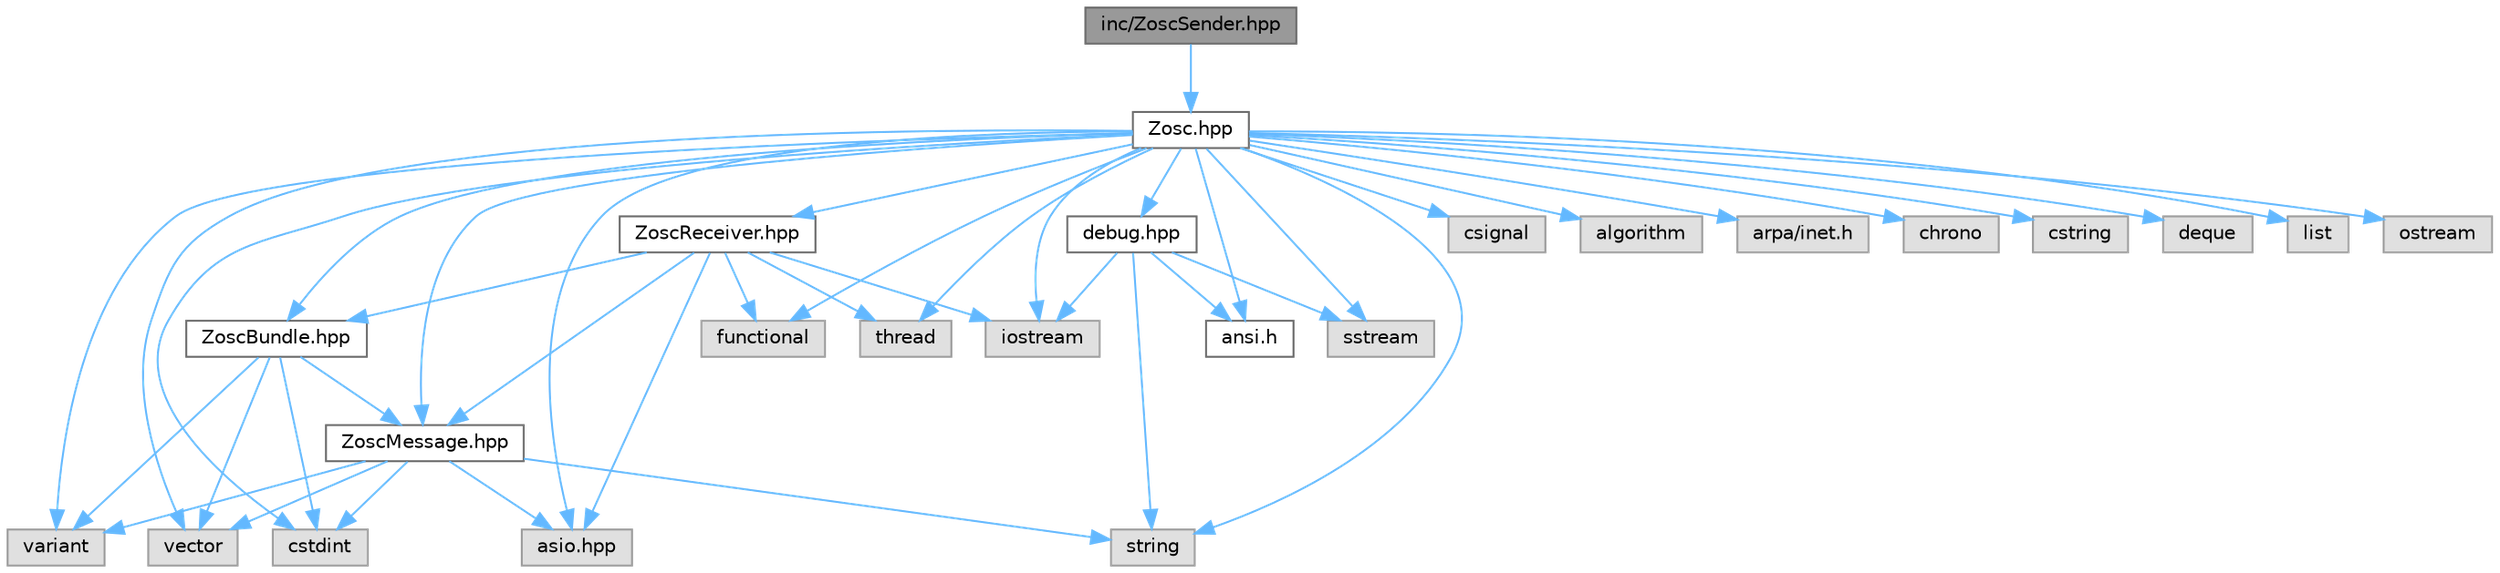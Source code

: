 digraph "inc/ZoscSender.hpp"
{
 // LATEX_PDF_SIZE
  bgcolor="transparent";
  edge [fontname=Helvetica,fontsize=10,labelfontname=Helvetica,labelfontsize=10];
  node [fontname=Helvetica,fontsize=10,shape=box,height=0.2,width=0.4];
  Node1 [id="Node000001",label="inc/ZoscSender.hpp",height=0.2,width=0.4,color="gray40", fillcolor="grey60", style="filled", fontcolor="black",tooltip=" "];
  Node1 -> Node2 [id="edge1_Node000001_Node000002",color="steelblue1",style="solid",tooltip=" "];
  Node2 [id="Node000002",label="Zosc.hpp",height=0.2,width=0.4,color="grey40", fillcolor="white", style="filled",URL="$Zosc_8hpp.html",tooltip=" "];
  Node2 -> Node3 [id="edge2_Node000002_Node000003",color="steelblue1",style="solid",tooltip=" "];
  Node3 [id="Node000003",label="ZoscMessage.hpp",height=0.2,width=0.4,color="grey40", fillcolor="white", style="filled",URL="$ZoscMessage_8hpp.html",tooltip=" "];
  Node3 -> Node4 [id="edge3_Node000003_Node000004",color="steelblue1",style="solid",tooltip=" "];
  Node4 [id="Node000004",label="asio.hpp",height=0.2,width=0.4,color="grey60", fillcolor="#E0E0E0", style="filled",tooltip=" "];
  Node3 -> Node5 [id="edge4_Node000003_Node000005",color="steelblue1",style="solid",tooltip=" "];
  Node5 [id="Node000005",label="cstdint",height=0.2,width=0.4,color="grey60", fillcolor="#E0E0E0", style="filled",tooltip=" "];
  Node3 -> Node6 [id="edge5_Node000003_Node000006",color="steelblue1",style="solid",tooltip=" "];
  Node6 [id="Node000006",label="string",height=0.2,width=0.4,color="grey60", fillcolor="#E0E0E0", style="filled",tooltip=" "];
  Node3 -> Node7 [id="edge6_Node000003_Node000007",color="steelblue1",style="solid",tooltip=" "];
  Node7 [id="Node000007",label="variant",height=0.2,width=0.4,color="grey60", fillcolor="#E0E0E0", style="filled",tooltip=" "];
  Node3 -> Node8 [id="edge7_Node000003_Node000008",color="steelblue1",style="solid",tooltip=" "];
  Node8 [id="Node000008",label="vector",height=0.2,width=0.4,color="grey60", fillcolor="#E0E0E0", style="filled",tooltip=" "];
  Node2 -> Node9 [id="edge8_Node000002_Node000009",color="steelblue1",style="solid",tooltip=" "];
  Node9 [id="Node000009",label="ZoscReceiver.hpp",height=0.2,width=0.4,color="grey40", fillcolor="white", style="filled",URL="$ZoscReceiver_8hpp.html",tooltip=" "];
  Node9 -> Node10 [id="edge9_Node000009_Node000010",color="steelblue1",style="solid",tooltip=" "];
  Node10 [id="Node000010",label="ZoscBundle.hpp",height=0.2,width=0.4,color="grey40", fillcolor="white", style="filled",URL="$ZoscBundle_8hpp.html",tooltip=" "];
  Node10 -> Node3 [id="edge10_Node000010_Node000003",color="steelblue1",style="solid",tooltip=" "];
  Node10 -> Node5 [id="edge11_Node000010_Node000005",color="steelblue1",style="solid",tooltip=" "];
  Node10 -> Node7 [id="edge12_Node000010_Node000007",color="steelblue1",style="solid",tooltip=" "];
  Node10 -> Node8 [id="edge13_Node000010_Node000008",color="steelblue1",style="solid",tooltip=" "];
  Node9 -> Node3 [id="edge14_Node000009_Node000003",color="steelblue1",style="solid",tooltip=" "];
  Node9 -> Node4 [id="edge15_Node000009_Node000004",color="steelblue1",style="solid",tooltip=" "];
  Node9 -> Node11 [id="edge16_Node000009_Node000011",color="steelblue1",style="solid",tooltip=" "];
  Node11 [id="Node000011",label="functional",height=0.2,width=0.4,color="grey60", fillcolor="#E0E0E0", style="filled",tooltip=" "];
  Node9 -> Node12 [id="edge17_Node000009_Node000012",color="steelblue1",style="solid",tooltip=" "];
  Node12 [id="Node000012",label="iostream",height=0.2,width=0.4,color="grey60", fillcolor="#E0E0E0", style="filled",tooltip=" "];
  Node9 -> Node13 [id="edge18_Node000009_Node000013",color="steelblue1",style="solid",tooltip=" "];
  Node13 [id="Node000013",label="thread",height=0.2,width=0.4,color="grey60", fillcolor="#E0E0E0", style="filled",tooltip=" "];
  Node2 -> Node10 [id="edge19_Node000002_Node000010",color="steelblue1",style="solid",tooltip=" "];
  Node2 -> Node14 [id="edge20_Node000002_Node000014",color="steelblue1",style="solid",tooltip=" "];
  Node14 [id="Node000014",label="ansi.h",height=0.2,width=0.4,color="grey40", fillcolor="white", style="filled",URL="$ansi_8h.html",tooltip=" "];
  Node2 -> Node15 [id="edge21_Node000002_Node000015",color="steelblue1",style="solid",tooltip=" "];
  Node15 [id="Node000015",label="debug.hpp",height=0.2,width=0.4,color="grey40", fillcolor="white", style="filled",URL="$debug_8hpp.html",tooltip=" "];
  Node15 -> Node14 [id="edge22_Node000015_Node000014",color="steelblue1",style="solid",tooltip=" "];
  Node15 -> Node12 [id="edge23_Node000015_Node000012",color="steelblue1",style="solid",tooltip=" "];
  Node15 -> Node16 [id="edge24_Node000015_Node000016",color="steelblue1",style="solid",tooltip=" "];
  Node16 [id="Node000016",label="sstream",height=0.2,width=0.4,color="grey60", fillcolor="#E0E0E0", style="filled",tooltip=" "];
  Node15 -> Node6 [id="edge25_Node000015_Node000006",color="steelblue1",style="solid",tooltip=" "];
  Node2 -> Node17 [id="edge26_Node000002_Node000017",color="steelblue1",style="solid",tooltip=" "];
  Node17 [id="Node000017",label="csignal",height=0.2,width=0.4,color="grey60", fillcolor="#E0E0E0", style="filled",tooltip=" "];
  Node2 -> Node18 [id="edge27_Node000002_Node000018",color="steelblue1",style="solid",tooltip=" "];
  Node18 [id="Node000018",label="algorithm",height=0.2,width=0.4,color="grey60", fillcolor="#E0E0E0", style="filled",tooltip=" "];
  Node2 -> Node19 [id="edge28_Node000002_Node000019",color="steelblue1",style="solid",tooltip=" "];
  Node19 [id="Node000019",label="arpa/inet.h",height=0.2,width=0.4,color="grey60", fillcolor="#E0E0E0", style="filled",tooltip=" "];
  Node2 -> Node4 [id="edge29_Node000002_Node000004",color="steelblue1",style="solid",tooltip=" "];
  Node2 -> Node20 [id="edge30_Node000002_Node000020",color="steelblue1",style="solid",tooltip=" "];
  Node20 [id="Node000020",label="chrono",height=0.2,width=0.4,color="grey60", fillcolor="#E0E0E0", style="filled",tooltip=" "];
  Node2 -> Node5 [id="edge31_Node000002_Node000005",color="steelblue1",style="solid",tooltip=" "];
  Node2 -> Node21 [id="edge32_Node000002_Node000021",color="steelblue1",style="solid",tooltip=" "];
  Node21 [id="Node000021",label="cstring",height=0.2,width=0.4,color="grey60", fillcolor="#E0E0E0", style="filled",tooltip=" "];
  Node2 -> Node22 [id="edge33_Node000002_Node000022",color="steelblue1",style="solid",tooltip=" "];
  Node22 [id="Node000022",label="deque",height=0.2,width=0.4,color="grey60", fillcolor="#E0E0E0", style="filled",tooltip=" "];
  Node2 -> Node11 [id="edge34_Node000002_Node000011",color="steelblue1",style="solid",tooltip=" "];
  Node2 -> Node12 [id="edge35_Node000002_Node000012",color="steelblue1",style="solid",tooltip=" "];
  Node2 -> Node23 [id="edge36_Node000002_Node000023",color="steelblue1",style="solid",tooltip=" "];
  Node23 [id="Node000023",label="list",height=0.2,width=0.4,color="grey60", fillcolor="#E0E0E0", style="filled",tooltip=" "];
  Node2 -> Node24 [id="edge37_Node000002_Node000024",color="steelblue1",style="solid",tooltip=" "];
  Node24 [id="Node000024",label="ostream",height=0.2,width=0.4,color="grey60", fillcolor="#E0E0E0", style="filled",tooltip=" "];
  Node2 -> Node16 [id="edge38_Node000002_Node000016",color="steelblue1",style="solid",tooltip=" "];
  Node2 -> Node6 [id="edge39_Node000002_Node000006",color="steelblue1",style="solid",tooltip=" "];
  Node2 -> Node13 [id="edge40_Node000002_Node000013",color="steelblue1",style="solid",tooltip=" "];
  Node2 -> Node7 [id="edge41_Node000002_Node000007",color="steelblue1",style="solid",tooltip=" "];
  Node2 -> Node8 [id="edge42_Node000002_Node000008",color="steelblue1",style="solid",tooltip=" "];
}
